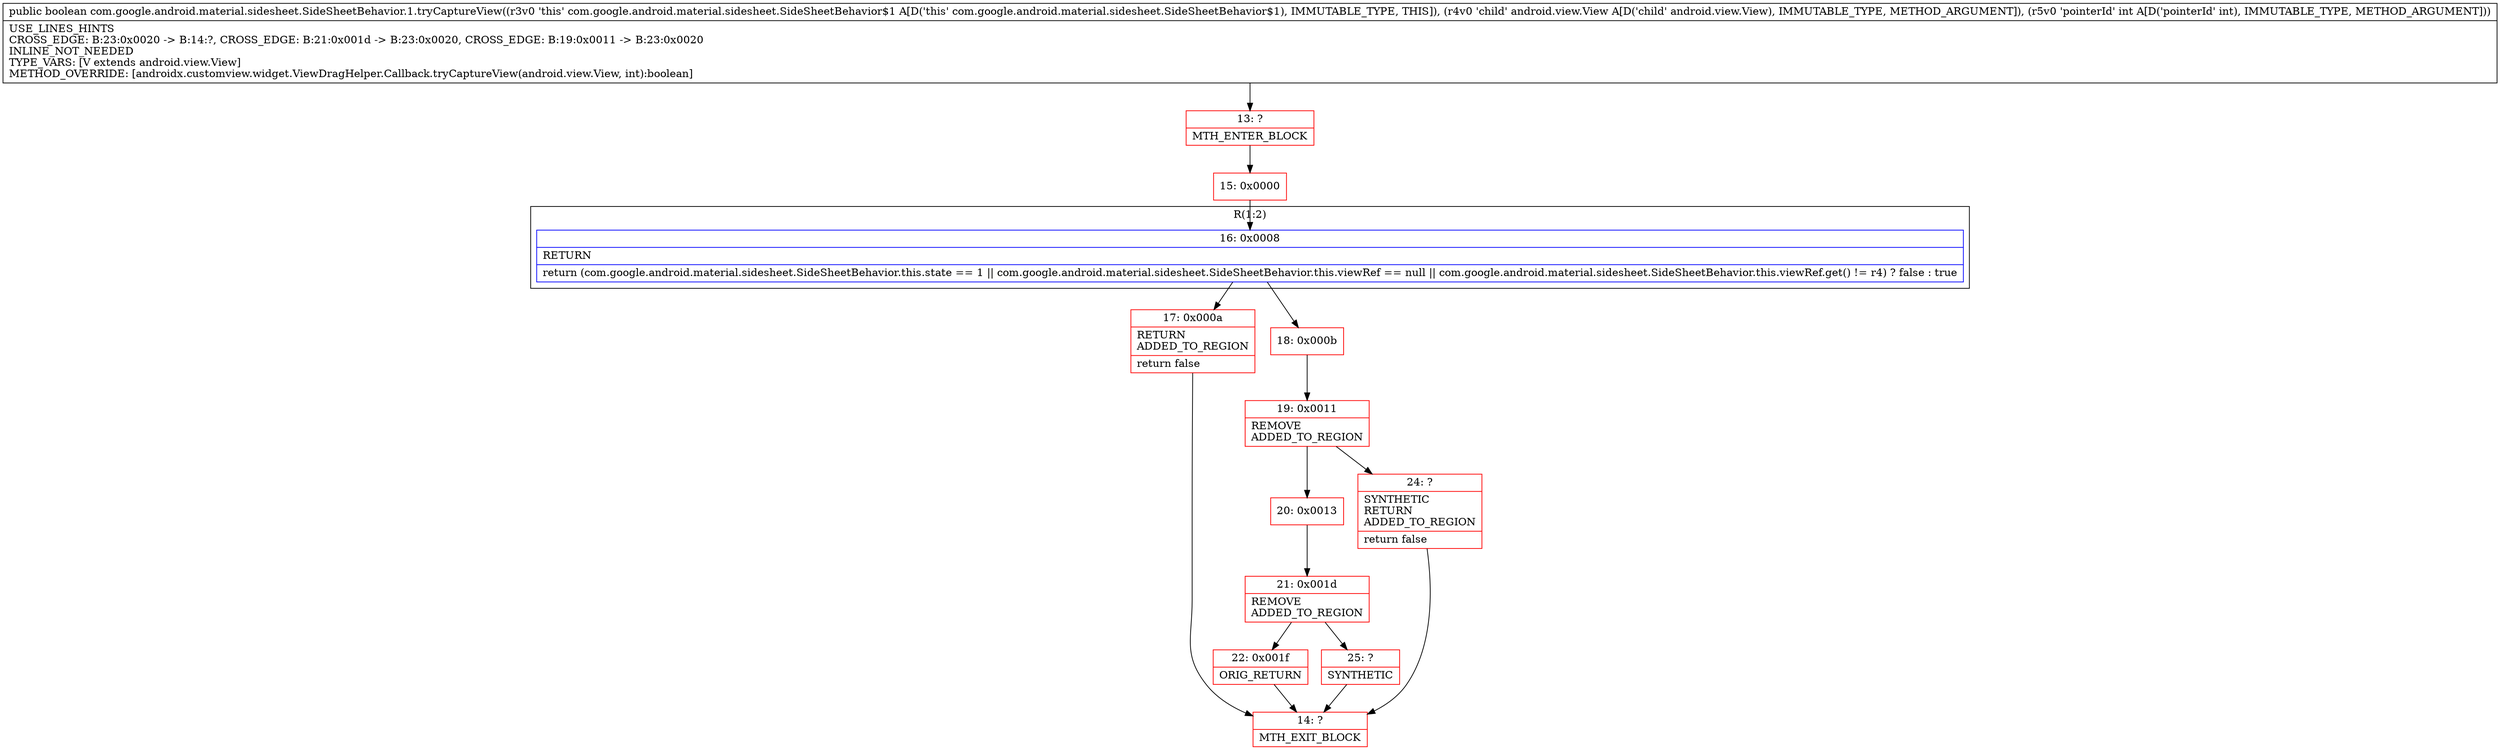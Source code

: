 digraph "CFG forcom.google.android.material.sidesheet.SideSheetBehavior.1.tryCaptureView(Landroid\/view\/View;I)Z" {
subgraph cluster_Region_1529733682 {
label = "R(1:2)";
node [shape=record,color=blue];
Node_16 [shape=record,label="{16\:\ 0x0008|RETURN\l|return (com.google.android.material.sidesheet.SideSheetBehavior.this.state == 1 \|\| com.google.android.material.sidesheet.SideSheetBehavior.this.viewRef == null \|\| com.google.android.material.sidesheet.SideSheetBehavior.this.viewRef.get() != r4) ? false : true\l}"];
}
Node_13 [shape=record,color=red,label="{13\:\ ?|MTH_ENTER_BLOCK\l}"];
Node_15 [shape=record,color=red,label="{15\:\ 0x0000}"];
Node_17 [shape=record,color=red,label="{17\:\ 0x000a|RETURN\lADDED_TO_REGION\l|return false\l}"];
Node_14 [shape=record,color=red,label="{14\:\ ?|MTH_EXIT_BLOCK\l}"];
Node_18 [shape=record,color=red,label="{18\:\ 0x000b}"];
Node_19 [shape=record,color=red,label="{19\:\ 0x0011|REMOVE\lADDED_TO_REGION\l}"];
Node_20 [shape=record,color=red,label="{20\:\ 0x0013}"];
Node_21 [shape=record,color=red,label="{21\:\ 0x001d|REMOVE\lADDED_TO_REGION\l}"];
Node_22 [shape=record,color=red,label="{22\:\ 0x001f|ORIG_RETURN\l}"];
Node_25 [shape=record,color=red,label="{25\:\ ?|SYNTHETIC\l}"];
Node_24 [shape=record,color=red,label="{24\:\ ?|SYNTHETIC\lRETURN\lADDED_TO_REGION\l|return false\l}"];
MethodNode[shape=record,label="{public boolean com.google.android.material.sidesheet.SideSheetBehavior.1.tryCaptureView((r3v0 'this' com.google.android.material.sidesheet.SideSheetBehavior$1 A[D('this' com.google.android.material.sidesheet.SideSheetBehavior$1), IMMUTABLE_TYPE, THIS]), (r4v0 'child' android.view.View A[D('child' android.view.View), IMMUTABLE_TYPE, METHOD_ARGUMENT]), (r5v0 'pointerId' int A[D('pointerId' int), IMMUTABLE_TYPE, METHOD_ARGUMENT]))  | USE_LINES_HINTS\lCROSS_EDGE: B:23:0x0020 \-\> B:14:?, CROSS_EDGE: B:21:0x001d \-\> B:23:0x0020, CROSS_EDGE: B:19:0x0011 \-\> B:23:0x0020\lINLINE_NOT_NEEDED\lTYPE_VARS: [V extends android.view.View]\lMETHOD_OVERRIDE: [androidx.customview.widget.ViewDragHelper.Callback.tryCaptureView(android.view.View, int):boolean]\l}"];
MethodNode -> Node_13;Node_16 -> Node_17;
Node_16 -> Node_18;
Node_13 -> Node_15;
Node_15 -> Node_16;
Node_17 -> Node_14;
Node_18 -> Node_19;
Node_19 -> Node_20;
Node_19 -> Node_24;
Node_20 -> Node_21;
Node_21 -> Node_22;
Node_21 -> Node_25;
Node_22 -> Node_14;
Node_25 -> Node_14;
Node_24 -> Node_14;
}


